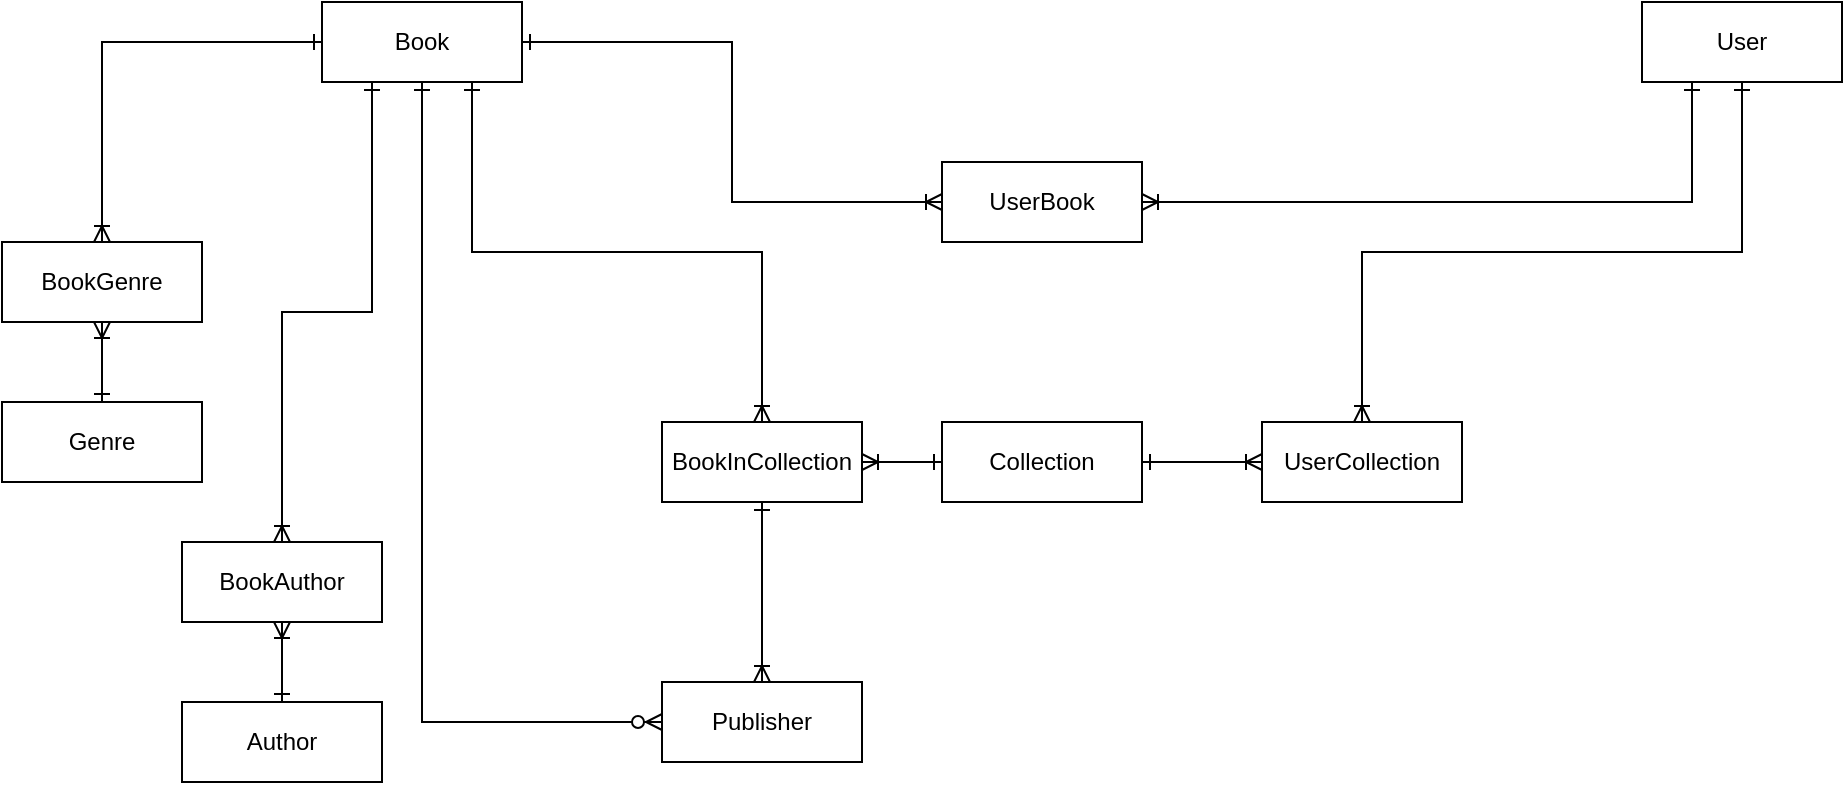 <mxfile version="13.6.5" type="device"><diagram id="abZ4_6d8p13j4qZZMEYm" name="Page-1"><mxGraphModel dx="1422" dy="713" grid="1" gridSize="10" guides="1" tooltips="1" connect="1" arrows="1" fold="1" page="1" pageScale="1" pageWidth="1100" pageHeight="850" math="0" shadow="0"><root><mxCell id="0"/><mxCell id="1" parent="0"/><mxCell id="bUeH_0uqdoaBcjp9_CnS-18" style="edgeStyle=orthogonalEdgeStyle;rounded=0;orthogonalLoop=1;jettySize=auto;html=1;exitX=0;exitY=0.5;exitDx=0;exitDy=0;entryX=0.5;entryY=0;entryDx=0;entryDy=0;strokeColor=#000000;endArrow=ERoneToMany;endFill=0;startArrow=ERone;startFill=0;" parent="1" source="bUeH_0uqdoaBcjp9_CnS-1" target="bUeH_0uqdoaBcjp9_CnS-5" edge="1"><mxGeometry relative="1" as="geometry"/></mxCell><mxCell id="bUeH_0uqdoaBcjp9_CnS-22" style="edgeStyle=orthogonalEdgeStyle;rounded=0;orthogonalLoop=1;jettySize=auto;html=1;exitX=0.25;exitY=1;exitDx=0;exitDy=0;entryX=0.5;entryY=0;entryDx=0;entryDy=0;startArrow=ERone;startFill=0;endArrow=ERoneToMany;endFill=0;strokeColor=#000000;" parent="1" source="bUeH_0uqdoaBcjp9_CnS-1" target="bUeH_0uqdoaBcjp9_CnS-20" edge="1"><mxGeometry relative="1" as="geometry"/></mxCell><mxCell id="bUeH_0uqdoaBcjp9_CnS-23" style="edgeStyle=orthogonalEdgeStyle;rounded=0;orthogonalLoop=1;jettySize=auto;html=1;exitX=0.5;exitY=1;exitDx=0;exitDy=0;entryX=0.5;entryY=0;entryDx=0;entryDy=0;startArrow=ERone;startFill=0;endArrow=ERoneToMany;endFill=0;strokeColor=#000000;" parent="1" source="bUeH_0uqdoaBcjp9_CnS-8" target="bUeH_0uqdoaBcjp9_CnS-10" edge="1"><mxGeometry relative="1" as="geometry"/></mxCell><mxCell id="bUeH_0uqdoaBcjp9_CnS-25" style="edgeStyle=orthogonalEdgeStyle;rounded=0;orthogonalLoop=1;jettySize=auto;html=1;exitX=0.75;exitY=1;exitDx=0;exitDy=0;entryX=0.5;entryY=0;entryDx=0;entryDy=0;startArrow=ERone;startFill=0;endArrow=ERoneToMany;endFill=0;strokeColor=#000000;" parent="1" source="bUeH_0uqdoaBcjp9_CnS-1" target="bUeH_0uqdoaBcjp9_CnS-8" edge="1"><mxGeometry relative="1" as="geometry"/></mxCell><mxCell id="bUeH_0uqdoaBcjp9_CnS-29" style="edgeStyle=orthogonalEdgeStyle;rounded=0;orthogonalLoop=1;jettySize=auto;html=1;exitX=1;exitY=0.5;exitDx=0;exitDy=0;entryX=0;entryY=0.5;entryDx=0;entryDy=0;startArrow=ERone;startFill=0;endArrow=ERoneToMany;endFill=0;strokeColor=#000000;" parent="1" source="bUeH_0uqdoaBcjp9_CnS-1" target="bUeH_0uqdoaBcjp9_CnS-7" edge="1"><mxGeometry relative="1" as="geometry"/></mxCell><mxCell id="hF4FZOX9YfvwrVnnOLIn-1" style="edgeStyle=orthogonalEdgeStyle;rounded=0;orthogonalLoop=1;jettySize=auto;html=1;exitX=0.5;exitY=1;exitDx=0;exitDy=0;entryX=0;entryY=0.5;entryDx=0;entryDy=0;startArrow=ERone;startFill=0;endArrow=ERzeroToMany;endFill=1;" edge="1" parent="1" source="bUeH_0uqdoaBcjp9_CnS-1" target="bUeH_0uqdoaBcjp9_CnS-10"><mxGeometry relative="1" as="geometry"/></mxCell><mxCell id="bUeH_0uqdoaBcjp9_CnS-1" value="Book" style="whiteSpace=wrap;html=1;align=center;" parent="1" vertex="1"><mxGeometry x="200" y="40" width="100" height="40" as="geometry"/></mxCell><mxCell id="bUeH_0uqdoaBcjp9_CnS-26" style="edgeStyle=orthogonalEdgeStyle;rounded=0;orthogonalLoop=1;jettySize=auto;html=1;exitX=0.5;exitY=1;exitDx=0;exitDy=0;entryX=0.5;entryY=0;entryDx=0;entryDy=0;startArrow=ERone;startFill=0;endArrow=ERoneToMany;endFill=0;strokeColor=#000000;" parent="1" source="bUeH_0uqdoaBcjp9_CnS-2" target="bUeH_0uqdoaBcjp9_CnS-6" edge="1"><mxGeometry relative="1" as="geometry"/></mxCell><mxCell id="bUeH_0uqdoaBcjp9_CnS-28" style="edgeStyle=orthogonalEdgeStyle;rounded=0;orthogonalLoop=1;jettySize=auto;html=1;exitX=0.25;exitY=1;exitDx=0;exitDy=0;entryX=1;entryY=0.5;entryDx=0;entryDy=0;startArrow=ERone;startFill=0;endArrow=ERoneToMany;endFill=0;strokeColor=#000000;" parent="1" source="bUeH_0uqdoaBcjp9_CnS-2" target="bUeH_0uqdoaBcjp9_CnS-7" edge="1"><mxGeometry relative="1" as="geometry"/></mxCell><mxCell id="bUeH_0uqdoaBcjp9_CnS-2" value="User" style="whiteSpace=wrap;html=1;align=center;" parent="1" vertex="1"><mxGeometry x="860" y="40" width="100" height="40" as="geometry"/></mxCell><mxCell id="bUeH_0uqdoaBcjp9_CnS-24" style="edgeStyle=orthogonalEdgeStyle;rounded=0;orthogonalLoop=1;jettySize=auto;html=1;exitX=0;exitY=0.5;exitDx=0;exitDy=0;entryX=1;entryY=0.5;entryDx=0;entryDy=0;startArrow=ERone;startFill=0;endArrow=ERoneToMany;endFill=0;strokeColor=#000000;" parent="1" source="bUeH_0uqdoaBcjp9_CnS-3" target="bUeH_0uqdoaBcjp9_CnS-8" edge="1"><mxGeometry relative="1" as="geometry"/></mxCell><mxCell id="bUeH_0uqdoaBcjp9_CnS-27" style="edgeStyle=orthogonalEdgeStyle;rounded=0;orthogonalLoop=1;jettySize=auto;html=1;exitX=1;exitY=0.5;exitDx=0;exitDy=0;entryX=0;entryY=0.5;entryDx=0;entryDy=0;startArrow=ERone;startFill=0;endArrow=ERoneToMany;endFill=0;strokeColor=#000000;" parent="1" source="bUeH_0uqdoaBcjp9_CnS-3" target="bUeH_0uqdoaBcjp9_CnS-6" edge="1"><mxGeometry relative="1" as="geometry"/></mxCell><mxCell id="bUeH_0uqdoaBcjp9_CnS-3" value="Collection" style="whiteSpace=wrap;html=1;align=center;" parent="1" vertex="1"><mxGeometry x="510" y="250" width="100" height="40" as="geometry"/></mxCell><mxCell id="bUeH_0uqdoaBcjp9_CnS-19" style="edgeStyle=orthogonalEdgeStyle;rounded=0;orthogonalLoop=1;jettySize=auto;html=1;exitX=0.5;exitY=0;exitDx=0;exitDy=0;entryX=0.5;entryY=1;entryDx=0;entryDy=0;startArrow=ERone;startFill=0;endArrow=ERoneToMany;endFill=0;strokeColor=#000000;" parent="1" source="bUeH_0uqdoaBcjp9_CnS-4" target="bUeH_0uqdoaBcjp9_CnS-5" edge="1"><mxGeometry relative="1" as="geometry"/></mxCell><mxCell id="bUeH_0uqdoaBcjp9_CnS-4" value="Genre" style="whiteSpace=wrap;html=1;align=center;" parent="1" vertex="1"><mxGeometry x="40" y="240" width="100" height="40" as="geometry"/></mxCell><mxCell id="bUeH_0uqdoaBcjp9_CnS-5" value="BookGenre" style="whiteSpace=wrap;html=1;align=center;" parent="1" vertex="1"><mxGeometry x="40" y="160" width="100" height="40" as="geometry"/></mxCell><mxCell id="bUeH_0uqdoaBcjp9_CnS-6" value="UserCollection" style="whiteSpace=wrap;html=1;align=center;" parent="1" vertex="1"><mxGeometry x="670" y="250" width="100" height="40" as="geometry"/></mxCell><mxCell id="bUeH_0uqdoaBcjp9_CnS-7" value="UserBook" style="whiteSpace=wrap;html=1;align=center;" parent="1" vertex="1"><mxGeometry x="510" y="120" width="100" height="40" as="geometry"/></mxCell><mxCell id="bUeH_0uqdoaBcjp9_CnS-8" value="BookInCollection" style="whiteSpace=wrap;html=1;align=center;" parent="1" vertex="1"><mxGeometry x="370" y="250" width="100" height="40" as="geometry"/></mxCell><mxCell id="bUeH_0uqdoaBcjp9_CnS-21" style="edgeStyle=orthogonalEdgeStyle;rounded=0;orthogonalLoop=1;jettySize=auto;html=1;exitX=0.5;exitY=0;exitDx=0;exitDy=0;entryX=0.5;entryY=1;entryDx=0;entryDy=0;startArrow=ERone;startFill=0;endArrow=ERoneToMany;endFill=0;strokeColor=#000000;" parent="1" source="bUeH_0uqdoaBcjp9_CnS-9" target="bUeH_0uqdoaBcjp9_CnS-20" edge="1"><mxGeometry relative="1" as="geometry"/></mxCell><mxCell id="bUeH_0uqdoaBcjp9_CnS-9" value="Author&lt;span style=&quot;color: rgba(0 , 0 , 0 , 0) ; font-family: monospace ; font-size: 0px&quot;&gt;%3CmxGraphModel%3E%3Croot%3E%3CmxCell%20id%3D%220%22%2F%3E%3CmxCell%20id%3D%221%22%20parent%3D%220%22%2F%3E%3CmxCell%20id%3D%222%22%20value%3D%22BookInCollection%22%20style%3D%22whiteSpace%3Dwrap%3Bhtml%3D1%3Balign%3Dcenter%3B%22%20vertex%3D%221%22%20parent%3D%221%22%3E%3CmxGeometry%20x%3D%22400%22%20y%3D%22250%22%20width%3D%22100%22%20height%3D%2240%22%20as%3D%22geometry%22%2F%3E%3C%2FmxCell%3E%3C%2Froot%3E%3C%2FmxGraphModel%3E&lt;/span&gt;" style="whiteSpace=wrap;html=1;align=center;" parent="1" vertex="1"><mxGeometry x="130" y="390" width="100" height="40" as="geometry"/></mxCell><mxCell id="bUeH_0uqdoaBcjp9_CnS-10" value="Publisher" style="whiteSpace=wrap;html=1;align=center;" parent="1" vertex="1"><mxGeometry x="370" y="380" width="100" height="40" as="geometry"/></mxCell><mxCell id="bUeH_0uqdoaBcjp9_CnS-20" value="BookAuthor" style="whiteSpace=wrap;html=1;align=center;" parent="1" vertex="1"><mxGeometry x="130" y="310" width="100" height="40" as="geometry"/></mxCell></root></mxGraphModel></diagram></mxfile>
